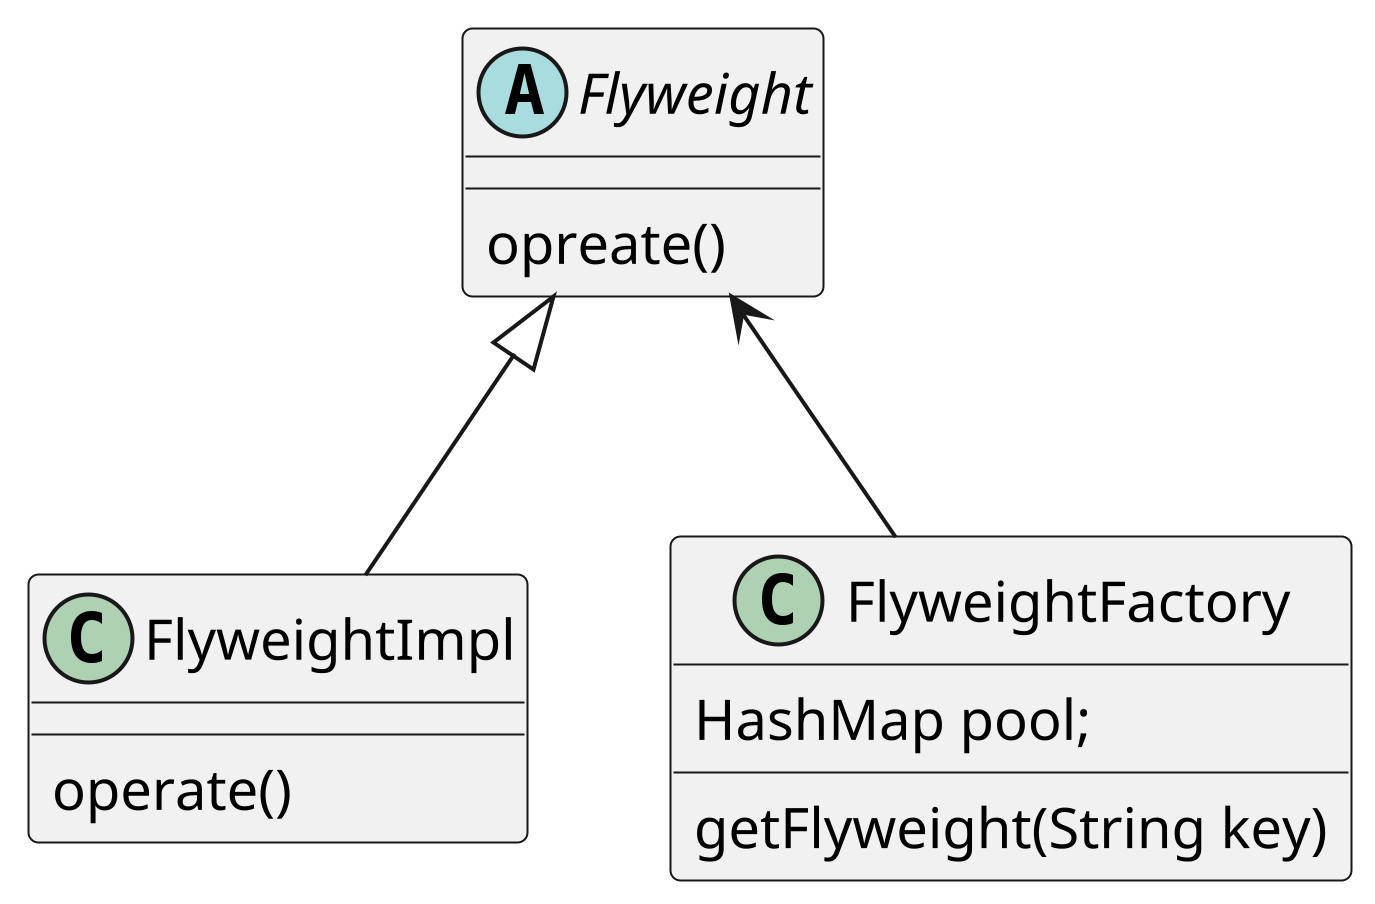 @startuml
scale 1024 height
Flyweight <|-- FlyweightImpl
Flyweight  <-- FlyweightFactory

abstract class Flyweight{
    opreate()
}

class FlyweightImpl{
    operate()
}

class FlyweightFactory {
    HashMap pool;
    getFlyweight(String key)
}


@enduml